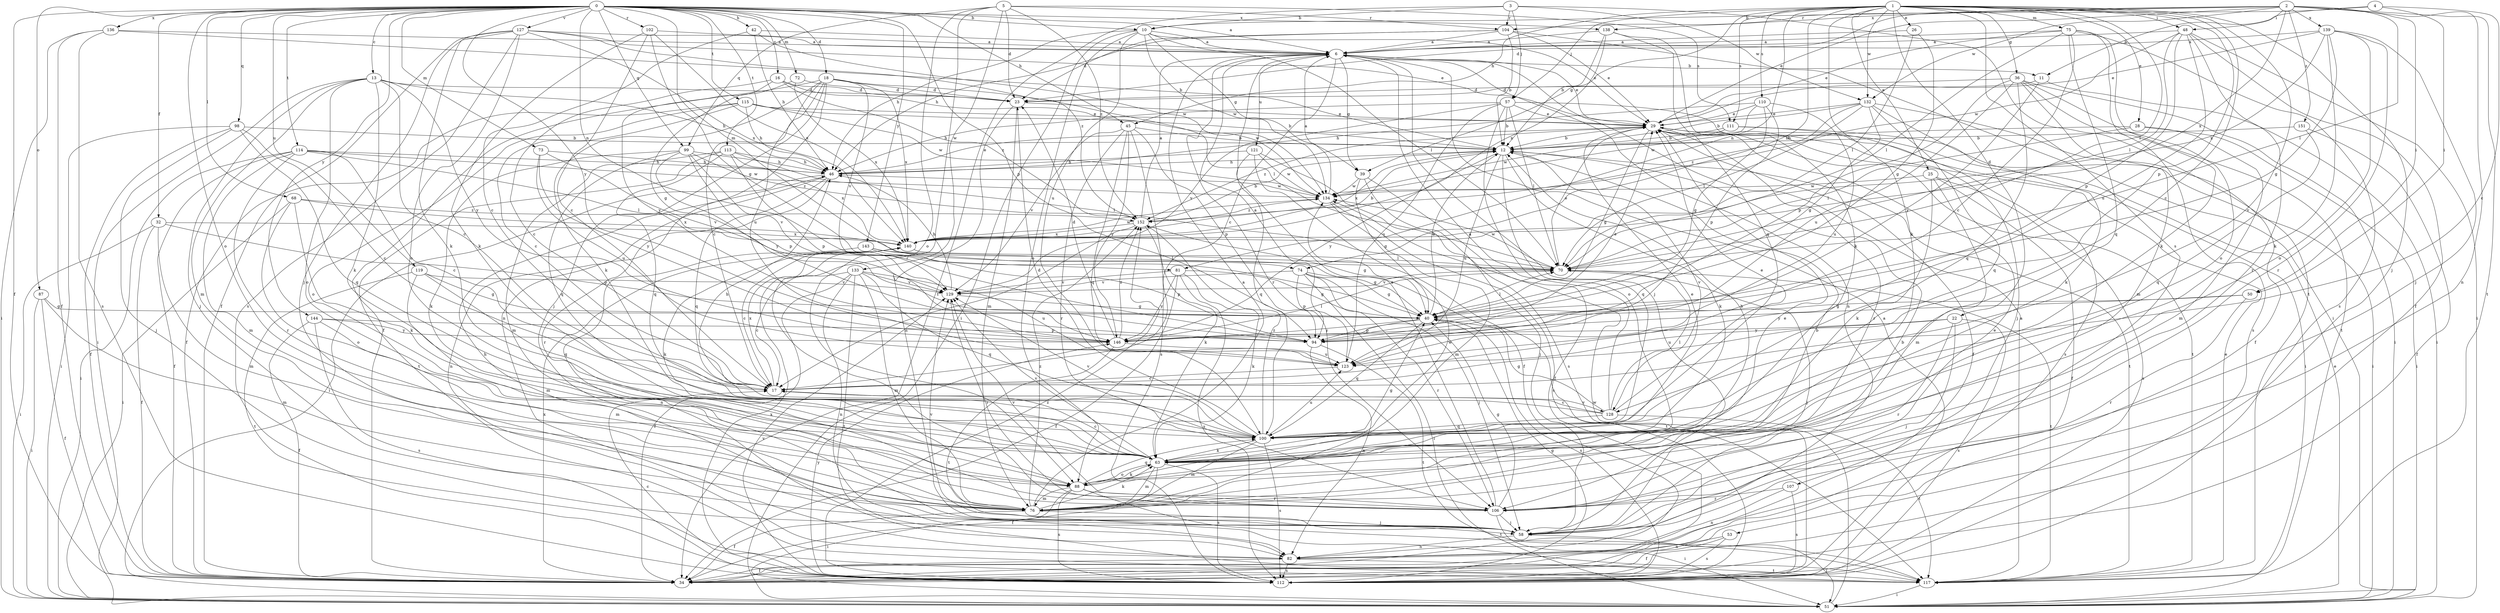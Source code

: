 strict digraph  {
0;
1;
2;
3;
4;
5;
6;
10;
11;
12;
13;
16;
17;
18;
22;
23;
25;
26;
28;
29;
32;
34;
36;
39;
40;
42;
45;
46;
48;
50;
51;
53;
57;
58;
63;
68;
70;
72;
73;
74;
75;
76;
81;
82;
87;
88;
94;
98;
99;
100;
102;
104;
106;
107;
110;
111;
112;
113;
114;
115;
117;
119;
121;
123;
127;
128;
129;
132;
133;
134;
136;
138;
139;
140;
143;
144;
146;
151;
152;
0 -> 6  [label=a];
0 -> 10  [label=b];
0 -> 13  [label=c];
0 -> 16  [label=c];
0 -> 18  [label=d];
0 -> 32  [label=f];
0 -> 34  [label=f];
0 -> 42  [label=h];
0 -> 45  [label=h];
0 -> 68  [label=l];
0 -> 72  [label=m];
0 -> 73  [label=m];
0 -> 74  [label=m];
0 -> 81  [label=n];
0 -> 87  [label=o];
0 -> 88  [label=o];
0 -> 94  [label=p];
0 -> 98  [label=q];
0 -> 99  [label=q];
0 -> 102  [label=r];
0 -> 113  [label=t];
0 -> 114  [label=t];
0 -> 115  [label=t];
0 -> 119  [label=u];
0 -> 127  [label=v];
0 -> 136  [label=x];
0 -> 138  [label=x];
0 -> 143  [label=y];
0 -> 144  [label=y];
0 -> 146  [label=y];
1 -> 17  [label=c];
1 -> 22  [label=d];
1 -> 25  [label=e];
1 -> 26  [label=e];
1 -> 28  [label=e];
1 -> 36  [label=g];
1 -> 39  [label=g];
1 -> 45  [label=h];
1 -> 48  [label=i];
1 -> 53  [label=j];
1 -> 57  [label=j];
1 -> 63  [label=k];
1 -> 70  [label=l];
1 -> 74  [label=m];
1 -> 75  [label=m];
1 -> 81  [label=n];
1 -> 94  [label=p];
1 -> 107  [label=s];
1 -> 110  [label=s];
1 -> 111  [label=s];
1 -> 128  [label=v];
1 -> 132  [label=w];
2 -> 10  [label=b];
2 -> 23  [label=d];
2 -> 29  [label=e];
2 -> 48  [label=i];
2 -> 50  [label=i];
2 -> 70  [label=l];
2 -> 82  [label=n];
2 -> 117  [label=t];
2 -> 132  [label=w];
2 -> 138  [label=x];
2 -> 139  [label=x];
2 -> 140  [label=x];
2 -> 151  [label=z];
3 -> 10  [label=b];
3 -> 34  [label=f];
3 -> 57  [label=j];
3 -> 104  [label=r];
3 -> 117  [label=t];
3 -> 132  [label=w];
4 -> 11  [label=b];
4 -> 17  [label=c];
4 -> 50  [label=i];
4 -> 104  [label=r];
5 -> 23  [label=d];
5 -> 88  [label=o];
5 -> 99  [label=q];
5 -> 104  [label=r];
5 -> 106  [label=r];
5 -> 111  [label=s];
5 -> 133  [label=w];
5 -> 152  [label=z];
6 -> 11  [label=b];
6 -> 17  [label=c];
6 -> 29  [label=e];
6 -> 39  [label=g];
6 -> 58  [label=j];
6 -> 82  [label=n];
6 -> 106  [label=r];
6 -> 121  [label=u];
10 -> 6  [label=a];
10 -> 29  [label=e];
10 -> 39  [label=g];
10 -> 46  [label=h];
10 -> 51  [label=i];
10 -> 70  [label=l];
10 -> 88  [label=o];
10 -> 123  [label=u];
10 -> 134  [label=w];
11 -> 23  [label=d];
11 -> 51  [label=i];
11 -> 146  [label=y];
12 -> 46  [label=h];
12 -> 63  [label=k];
12 -> 100  [label=q];
12 -> 117  [label=t];
12 -> 123  [label=u];
12 -> 128  [label=v];
12 -> 140  [label=x];
12 -> 146  [label=y];
13 -> 17  [label=c];
13 -> 23  [label=d];
13 -> 46  [label=h];
13 -> 51  [label=i];
13 -> 58  [label=j];
13 -> 63  [label=k];
13 -> 76  [label=m];
13 -> 88  [label=o];
13 -> 146  [label=y];
16 -> 17  [label=c];
16 -> 23  [label=d];
16 -> 134  [label=w];
16 -> 146  [label=y];
16 -> 152  [label=z];
17 -> 128  [label=v];
17 -> 140  [label=x];
18 -> 17  [label=c];
18 -> 23  [label=d];
18 -> 34  [label=f];
18 -> 58  [label=j];
18 -> 63  [label=k];
18 -> 70  [label=l];
18 -> 82  [label=n];
18 -> 123  [label=u];
18 -> 129  [label=v];
18 -> 140  [label=x];
22 -> 58  [label=j];
22 -> 106  [label=r];
22 -> 112  [label=s];
22 -> 123  [label=u];
22 -> 146  [label=y];
23 -> 29  [label=e];
23 -> 76  [label=m];
23 -> 82  [label=n];
25 -> 34  [label=f];
25 -> 63  [label=k];
25 -> 76  [label=m];
25 -> 112  [label=s];
25 -> 134  [label=w];
26 -> 6  [label=a];
26 -> 40  [label=g];
26 -> 70  [label=l];
28 -> 12  [label=b];
28 -> 51  [label=i];
28 -> 70  [label=l];
28 -> 76  [label=m];
29 -> 12  [label=b];
29 -> 34  [label=f];
29 -> 40  [label=g];
29 -> 51  [label=i];
29 -> 106  [label=r];
29 -> 117  [label=t];
29 -> 152  [label=z];
32 -> 34  [label=f];
32 -> 51  [label=i];
32 -> 76  [label=m];
32 -> 94  [label=p];
32 -> 140  [label=x];
34 -> 140  [label=x];
36 -> 23  [label=d];
36 -> 51  [label=i];
36 -> 76  [label=m];
36 -> 94  [label=p];
36 -> 100  [label=q];
36 -> 112  [label=s];
36 -> 117  [label=t];
36 -> 123  [label=u];
39 -> 34  [label=f];
39 -> 40  [label=g];
39 -> 58  [label=j];
39 -> 134  [label=w];
40 -> 12  [label=b];
40 -> 70  [label=l];
40 -> 94  [label=p];
40 -> 100  [label=q];
40 -> 112  [label=s];
40 -> 146  [label=y];
42 -> 6  [label=a];
42 -> 17  [label=c];
42 -> 46  [label=h];
42 -> 134  [label=w];
45 -> 12  [label=b];
45 -> 94  [label=p];
45 -> 100  [label=q];
45 -> 106  [label=r];
45 -> 112  [label=s];
45 -> 129  [label=v];
45 -> 146  [label=y];
46 -> 29  [label=e];
46 -> 51  [label=i];
46 -> 82  [label=n];
46 -> 100  [label=q];
46 -> 106  [label=r];
46 -> 134  [label=w];
48 -> 6  [label=a];
48 -> 34  [label=f];
48 -> 51  [label=i];
48 -> 70  [label=l];
48 -> 94  [label=p];
48 -> 106  [label=r];
48 -> 123  [label=u];
48 -> 134  [label=w];
50 -> 40  [label=g];
50 -> 106  [label=r];
50 -> 146  [label=y];
51 -> 29  [label=e];
51 -> 134  [label=w];
53 -> 34  [label=f];
53 -> 82  [label=n];
53 -> 112  [label=s];
57 -> 12  [label=b];
57 -> 29  [label=e];
57 -> 46  [label=h];
57 -> 58  [label=j];
57 -> 70  [label=l];
57 -> 88  [label=o];
57 -> 123  [label=u];
57 -> 129  [label=v];
58 -> 12  [label=b];
58 -> 29  [label=e];
58 -> 46  [label=h];
58 -> 51  [label=i];
58 -> 82  [label=n];
58 -> 129  [label=v];
63 -> 12  [label=b];
63 -> 17  [label=c];
63 -> 29  [label=e];
63 -> 34  [label=f];
63 -> 40  [label=g];
63 -> 76  [label=m];
63 -> 88  [label=o];
63 -> 112  [label=s];
63 -> 129  [label=v];
68 -> 51  [label=i];
68 -> 63  [label=k];
68 -> 88  [label=o];
68 -> 140  [label=x];
68 -> 152  [label=z];
70 -> 29  [label=e];
70 -> 58  [label=j];
70 -> 117  [label=t];
70 -> 129  [label=v];
70 -> 134  [label=w];
72 -> 23  [label=d];
72 -> 40  [label=g];
72 -> 140  [label=x];
73 -> 46  [label=h];
73 -> 123  [label=u];
73 -> 129  [label=v];
73 -> 146  [label=y];
74 -> 40  [label=g];
74 -> 51  [label=i];
74 -> 58  [label=j];
74 -> 94  [label=p];
74 -> 106  [label=r];
74 -> 117  [label=t];
74 -> 129  [label=v];
75 -> 6  [label=a];
75 -> 17  [label=c];
75 -> 29  [label=e];
75 -> 63  [label=k];
75 -> 70  [label=l];
75 -> 88  [label=o];
75 -> 100  [label=q];
75 -> 112  [label=s];
76 -> 6  [label=a];
76 -> 12  [label=b];
76 -> 29  [label=e];
76 -> 34  [label=f];
76 -> 58  [label=j];
76 -> 63  [label=k];
76 -> 152  [label=z];
81 -> 34  [label=f];
81 -> 40  [label=g];
81 -> 63  [label=k];
81 -> 112  [label=s];
81 -> 129  [label=v];
81 -> 146  [label=y];
82 -> 34  [label=f];
82 -> 112  [label=s];
82 -> 117  [label=t];
87 -> 34  [label=f];
87 -> 40  [label=g];
87 -> 51  [label=i];
87 -> 76  [label=m];
88 -> 51  [label=i];
88 -> 63  [label=k];
88 -> 76  [label=m];
88 -> 100  [label=q];
88 -> 106  [label=r];
88 -> 112  [label=s];
88 -> 117  [label=t];
88 -> 134  [label=w];
94 -> 29  [label=e];
94 -> 82  [label=n];
94 -> 117  [label=t];
98 -> 12  [label=b];
98 -> 17  [label=c];
98 -> 34  [label=f];
98 -> 51  [label=i];
98 -> 58  [label=j];
98 -> 100  [label=q];
99 -> 46  [label=h];
99 -> 63  [label=k];
99 -> 94  [label=p];
99 -> 100  [label=q];
99 -> 129  [label=v];
99 -> 146  [label=y];
99 -> 152  [label=z];
100 -> 23  [label=d];
100 -> 63  [label=k];
100 -> 76  [label=m];
100 -> 112  [label=s];
100 -> 123  [label=u];
100 -> 129  [label=v];
100 -> 152  [label=z];
102 -> 6  [label=a];
102 -> 17  [label=c];
102 -> 40  [label=g];
102 -> 63  [label=k];
102 -> 140  [label=x];
104 -> 6  [label=a];
104 -> 12  [label=b];
104 -> 23  [label=d];
104 -> 29  [label=e];
104 -> 46  [label=h];
104 -> 51  [label=i];
106 -> 6  [label=a];
106 -> 40  [label=g];
106 -> 51  [label=i];
106 -> 58  [label=j];
106 -> 129  [label=v];
107 -> 82  [label=n];
107 -> 106  [label=r];
107 -> 112  [label=s];
110 -> 29  [label=e];
110 -> 40  [label=g];
110 -> 46  [label=h];
110 -> 94  [label=p];
110 -> 123  [label=u];
110 -> 134  [label=w];
111 -> 12  [label=b];
111 -> 51  [label=i];
111 -> 112  [label=s];
111 -> 134  [label=w];
112 -> 6  [label=a];
112 -> 17  [label=c];
112 -> 40  [label=g];
112 -> 129  [label=v];
112 -> 140  [label=x];
112 -> 146  [label=y];
112 -> 152  [label=z];
113 -> 46  [label=h];
113 -> 70  [label=l];
113 -> 76  [label=m];
113 -> 94  [label=p];
113 -> 100  [label=q];
113 -> 117  [label=t];
113 -> 140  [label=x];
114 -> 17  [label=c];
114 -> 34  [label=f];
114 -> 46  [label=h];
114 -> 51  [label=i];
114 -> 70  [label=l];
114 -> 76  [label=m];
114 -> 106  [label=r];
114 -> 134  [label=w];
115 -> 12  [label=b];
115 -> 17  [label=c];
115 -> 29  [label=e];
115 -> 34  [label=f];
115 -> 46  [label=h];
115 -> 88  [label=o];
115 -> 134  [label=w];
117 -> 6  [label=a];
117 -> 29  [label=e];
117 -> 51  [label=i];
119 -> 40  [label=g];
119 -> 76  [label=m];
119 -> 100  [label=q];
119 -> 117  [label=t];
119 -> 129  [label=v];
121 -> 34  [label=f];
121 -> 46  [label=h];
121 -> 100  [label=q];
121 -> 112  [label=s];
121 -> 134  [label=w];
123 -> 6  [label=a];
123 -> 17  [label=c];
127 -> 6  [label=a];
127 -> 29  [label=e];
127 -> 34  [label=f];
127 -> 58  [label=j];
127 -> 63  [label=k];
127 -> 88  [label=o];
127 -> 112  [label=s];
127 -> 140  [label=x];
127 -> 152  [label=z];
128 -> 6  [label=a];
128 -> 17  [label=c];
128 -> 29  [label=e];
128 -> 40  [label=g];
128 -> 46  [label=h];
128 -> 70  [label=l];
128 -> 100  [label=q];
128 -> 117  [label=t];
129 -> 40  [label=g];
129 -> 46  [label=h];
129 -> 106  [label=r];
132 -> 12  [label=b];
132 -> 29  [label=e];
132 -> 34  [label=f];
132 -> 40  [label=g];
132 -> 63  [label=k];
132 -> 70  [label=l];
132 -> 100  [label=q];
132 -> 152  [label=z];
133 -> 17  [label=c];
133 -> 34  [label=f];
133 -> 76  [label=m];
133 -> 82  [label=n];
133 -> 100  [label=q];
133 -> 117  [label=t];
133 -> 123  [label=u];
133 -> 129  [label=v];
134 -> 6  [label=a];
134 -> 76  [label=m];
134 -> 112  [label=s];
134 -> 152  [label=z];
136 -> 6  [label=a];
136 -> 12  [label=b];
136 -> 34  [label=f];
136 -> 51  [label=i];
136 -> 112  [label=s];
138 -> 6  [label=a];
138 -> 12  [label=b];
138 -> 63  [label=k];
138 -> 100  [label=q];
138 -> 140  [label=x];
139 -> 6  [label=a];
139 -> 29  [label=e];
139 -> 40  [label=g];
139 -> 58  [label=j];
139 -> 63  [label=k];
139 -> 88  [label=o];
139 -> 106  [label=r];
139 -> 140  [label=x];
140 -> 12  [label=b];
140 -> 17  [label=c];
140 -> 63  [label=k];
140 -> 70  [label=l];
140 -> 134  [label=w];
143 -> 40  [label=g];
143 -> 70  [label=l];
143 -> 82  [label=n];
143 -> 94  [label=p];
144 -> 34  [label=f];
144 -> 76  [label=m];
144 -> 94  [label=p];
144 -> 112  [label=s];
144 -> 146  [label=y];
146 -> 23  [label=d];
146 -> 70  [label=l];
146 -> 117  [label=t];
146 -> 123  [label=u];
146 -> 152  [label=z];
151 -> 12  [label=b];
151 -> 34  [label=f];
151 -> 100  [label=q];
152 -> 6  [label=a];
152 -> 12  [label=b];
152 -> 17  [label=c];
152 -> 40  [label=g];
152 -> 63  [label=k];
152 -> 140  [label=x];
}
